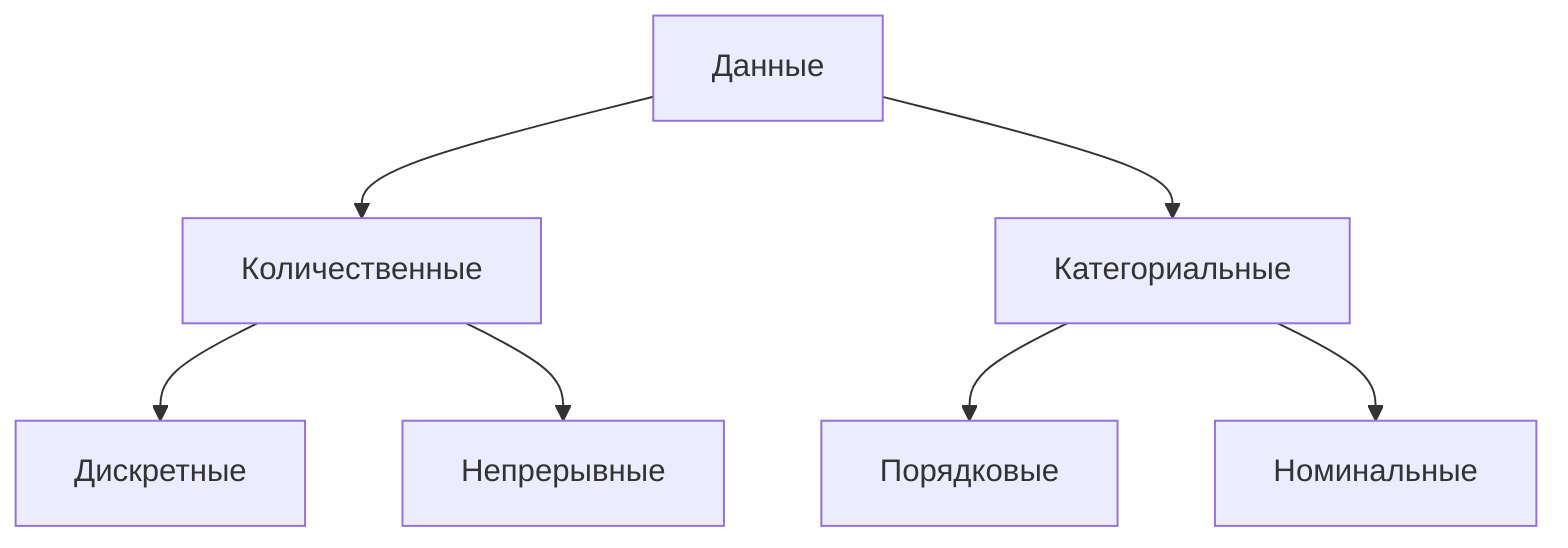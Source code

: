 flowchart TB
    A["Данные"] --> B["Количественные"]
    A["Данные"] --> C["Категориальные"]
    B["Количественные"] --> D["Дискретные"]
    B["Количественные"] --> E["Непрерывные"]
    C["Категориальные"] --> F["Порядковые"]
    C["Категориальные"] --> G["Номинальные"]